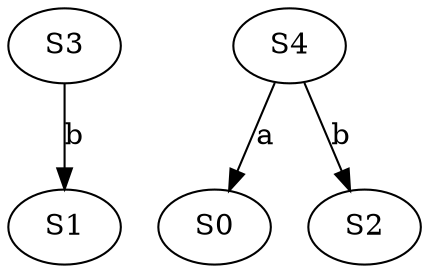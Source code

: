strict digraph  {
S3;
S0;
S4;
S2;
S1;
S3 -> S1  [label=b];
S4 -> S0  [label=a];
S4 -> S2  [label=b];
}
